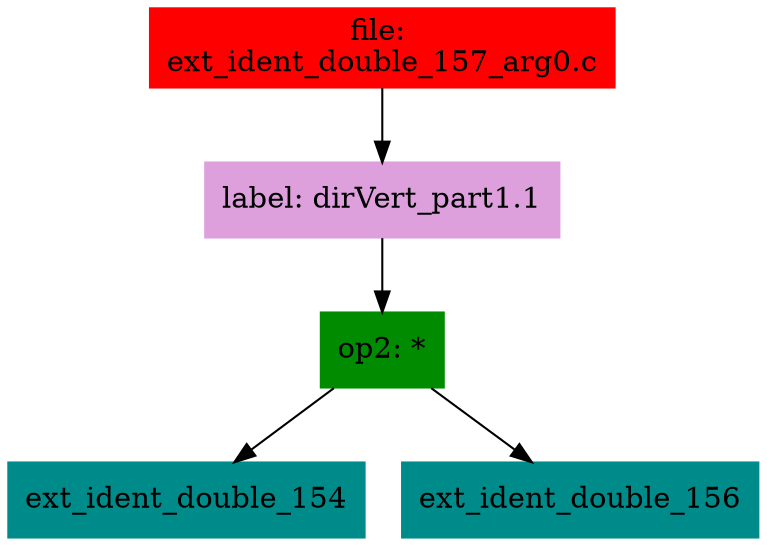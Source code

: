 digraph G {
node [shape=box]

0 [label="file: 
ext_ident_double_157_arg0.c",color=red, style=filled]
1 [label="label: dirVert_part1.1",color=plum, style=filled]
0 -> 1
2 [label="op2: *",color=green4, style=filled]
1 -> 2
3 [label="ext_ident_double_154",color=cyan4, style=filled]
2 -> 3
8 [label="ext_ident_double_156",color=cyan4, style=filled]
2 -> 8


}

